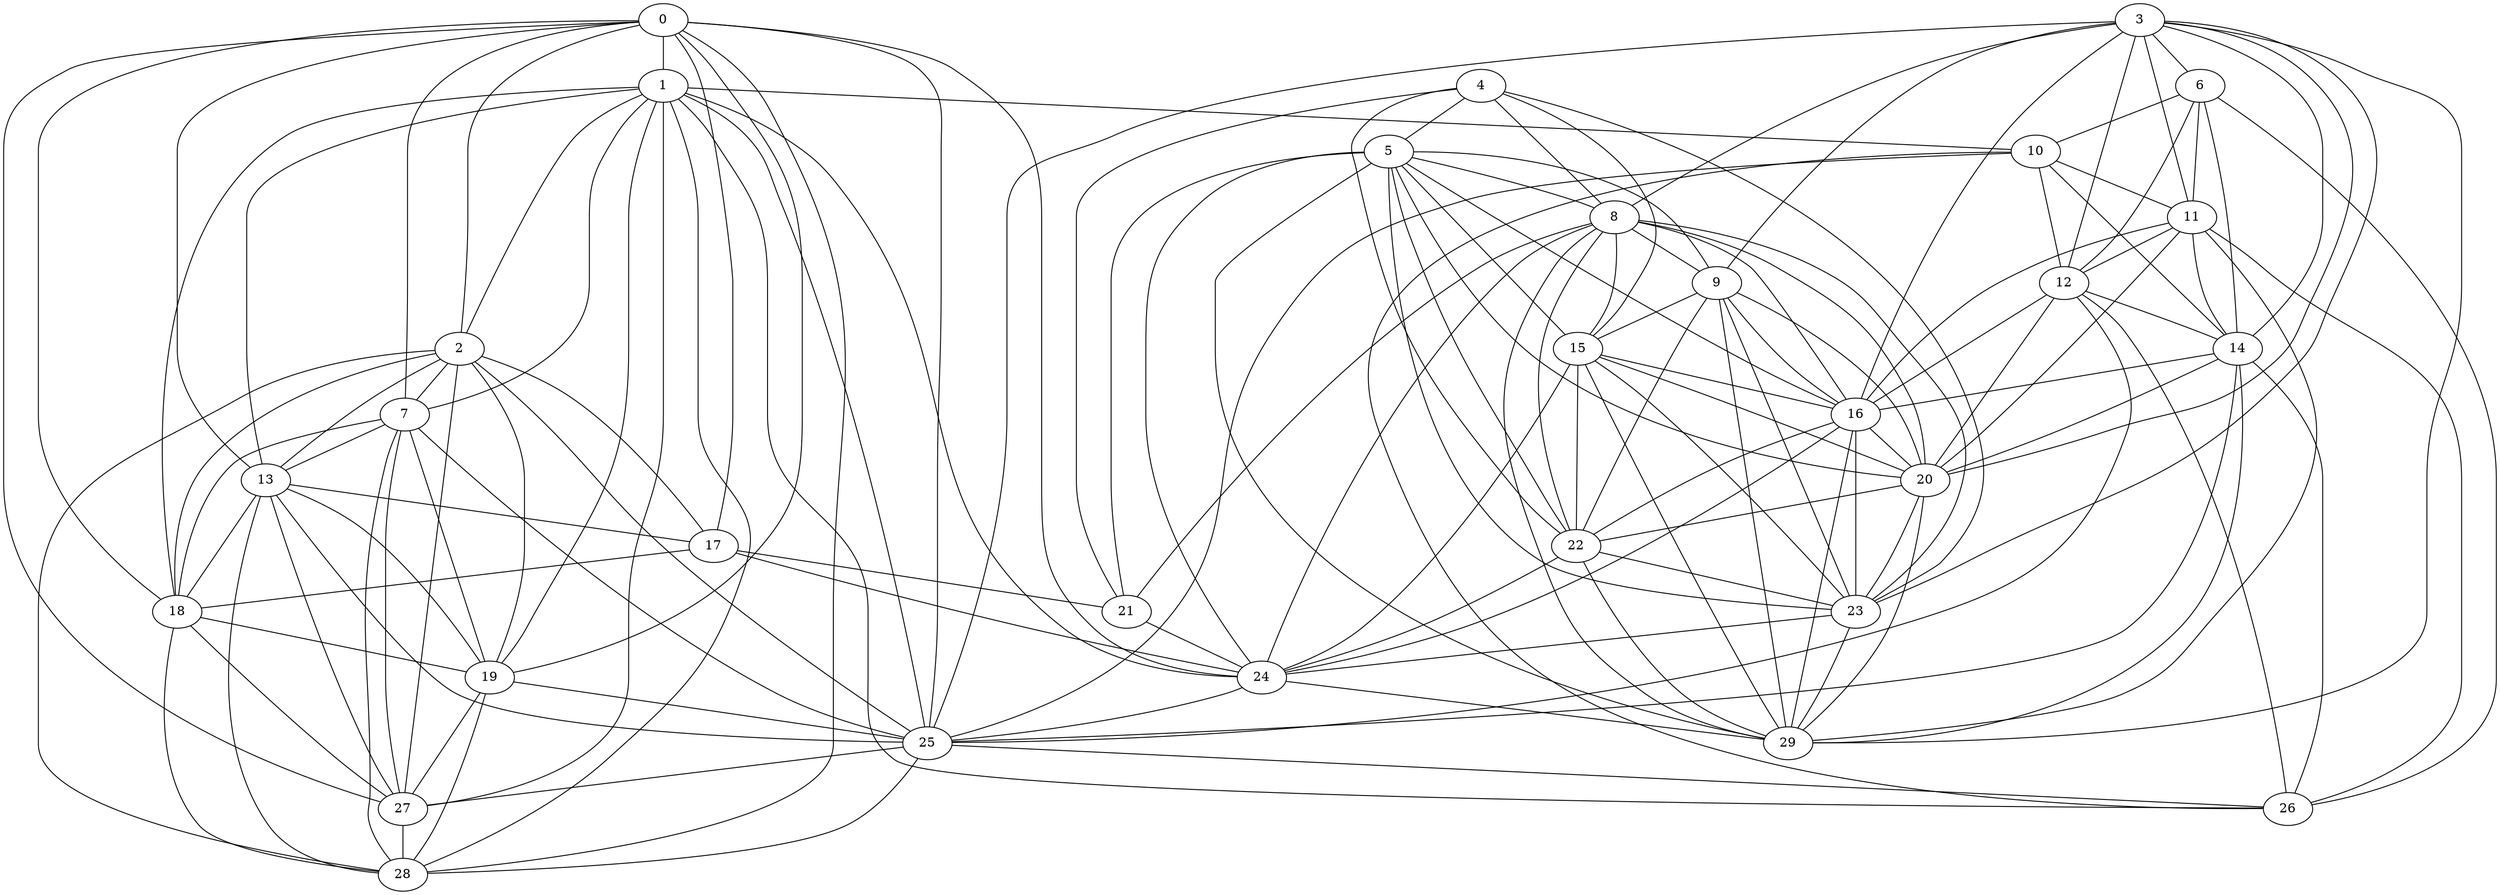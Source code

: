graph G {
  0;
  1;
  2;
  3;
  4;
  5;
  6;
  7;
  8;
  9;
  10;
  11;
  12;
  13;
  14;
  15;
  16;
  17;
  18;
  19;
  20;
  21;
  22;
  23;
  24;
  25;
  26;
  27;
  28;
  29;
   0 -- 1;
   0 -- 2;
   0 -- 7;
   0 -- 13;
   0 -- 17;
   0 -- 18;
   0 -- 19;
   0 -- 24;
   0 -- 25;
   0 -- 27;
   0 -- 28;
   1 -- 2;
   1 -- 7;
   1 -- 10;
   1 -- 13;
   1 -- 18;
   1 -- 19;
   1 -- 24;
   1 -- 25;
   1 -- 26;
   1 -- 27;
   1 -- 28;
   2 -- 7;
   2 -- 13;
   2 -- 17;
   2 -- 18;
   2 -- 19;
   2 -- 25;
   2 -- 27;
   2 -- 28;
   3 -- 6;
   3 -- 8;
   3 -- 9;
   3 -- 11;
   3 -- 12;
   3 -- 14;
   3 -- 16;
   3 -- 20;
   3 -- 23;
   3 -- 25;
   3 -- 29;
   4 -- 5;
   4 -- 8;
   4 -- 15;
   4 -- 21;
   4 -- 22;
   4 -- 23;
   5 -- 8;
   5 -- 9;
   5 -- 15;
   5 -- 16;
   5 -- 20;
   5 -- 21;
   5 -- 22;
   5 -- 23;
   5 -- 24;
   5 -- 29;
   6 -- 10;
   6 -- 11;
   6 -- 12;
   6 -- 14;
   6 -- 26;
   7 -- 13;
   7 -- 18;
   7 -- 19;
   7 -- 25;
   7 -- 27;
   7 -- 28;
   8 -- 9;
   8 -- 15;
   8 -- 16;
   8 -- 20;
   8 -- 21;
   8 -- 22;
   8 -- 23;
   8 -- 24;
   8 -- 29;
   9 -- 15;
   9 -- 16;
   9 -- 20;
   9 -- 22;
   9 -- 23;
   9 -- 29;
   10 -- 11;
   10 -- 12;
   10 -- 14;
   10 -- 25;
   10 -- 26;
   11 -- 12;
   11 -- 14;
   11 -- 16;
   11 -- 20;
   11 -- 26;
   11 -- 29;
   12 -- 14;
   12 -- 16;
   12 -- 20;
   12 -- 25;
   12 -- 26;
   13 -- 17;
   13 -- 18;
   13 -- 19;
   13 -- 25;
   13 -- 27;
   13 -- 28;
   14 -- 16;
   14 -- 20;
   14 -- 25;
   14 -- 26;
   14 -- 29;
   15 -- 16;
   15 -- 20;
   15 -- 22;
   15 -- 23;
   15 -- 24;
   15 -- 29;
   16 -- 20;
   16 -- 22;
   16 -- 23;
   16 -- 24;
   16 -- 29;
   17 -- 18;
   17 -- 21;
   17 -- 24;
   18 -- 19;
   18 -- 27;
   18 -- 28;
   19 -- 25;
   19 -- 27;
   19 -- 28;
   20 -- 22;
   20 -- 23;
   20 -- 29;
   21 -- 24;
   22 -- 23;
   22 -- 24;
   22 -- 29;
   23 -- 24;
   23 -- 29;
   24 -- 25;
   24 -- 29;
   25 -- 26;
   25 -- 27;
   25 -- 28;
   27 -- 28;
}
